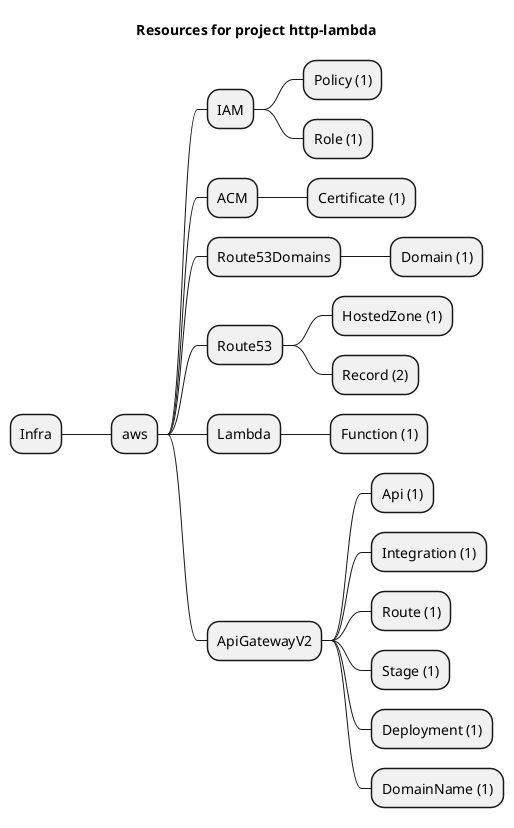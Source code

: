 @startmindmap
title Resources for project http-lambda
skinparam monochrome true
+ Infra
++ aws
+++ IAM
++++ Policy (1)
++++ Role (1)
+++ ACM
++++ Certificate (1)
+++ Route53Domains
++++ Domain (1)
+++ Route53
++++ HostedZone (1)
++++ Record (2)
+++ Lambda
++++ Function (1)
+++ ApiGatewayV2
++++ Api (1)
++++ Integration (1)
++++ Route (1)
++++ Stage (1)
++++ Deployment (1)
++++ DomainName (1)
@endmindmap